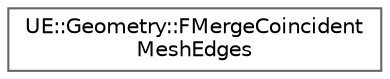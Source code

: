 digraph "Graphical Class Hierarchy"
{
 // INTERACTIVE_SVG=YES
 // LATEX_PDF_SIZE
  bgcolor="transparent";
  edge [fontname=Helvetica,fontsize=10,labelfontname=Helvetica,labelfontsize=10];
  node [fontname=Helvetica,fontsize=10,shape=box,height=0.2,width=0.4];
  rankdir="LR";
  Node0 [id="Node000000",label="UE::Geometry::FMergeCoincident\lMeshEdges",height=0.2,width=0.4,color="grey40", fillcolor="white", style="filled",URL="$da/de6/classUE_1_1Geometry_1_1FMergeCoincidentMeshEdges.html",tooltip="FMergeCoincidentMeshEdges finds pairs of boundary edges of the mesh that are identical (ie have endpo..."];
}
